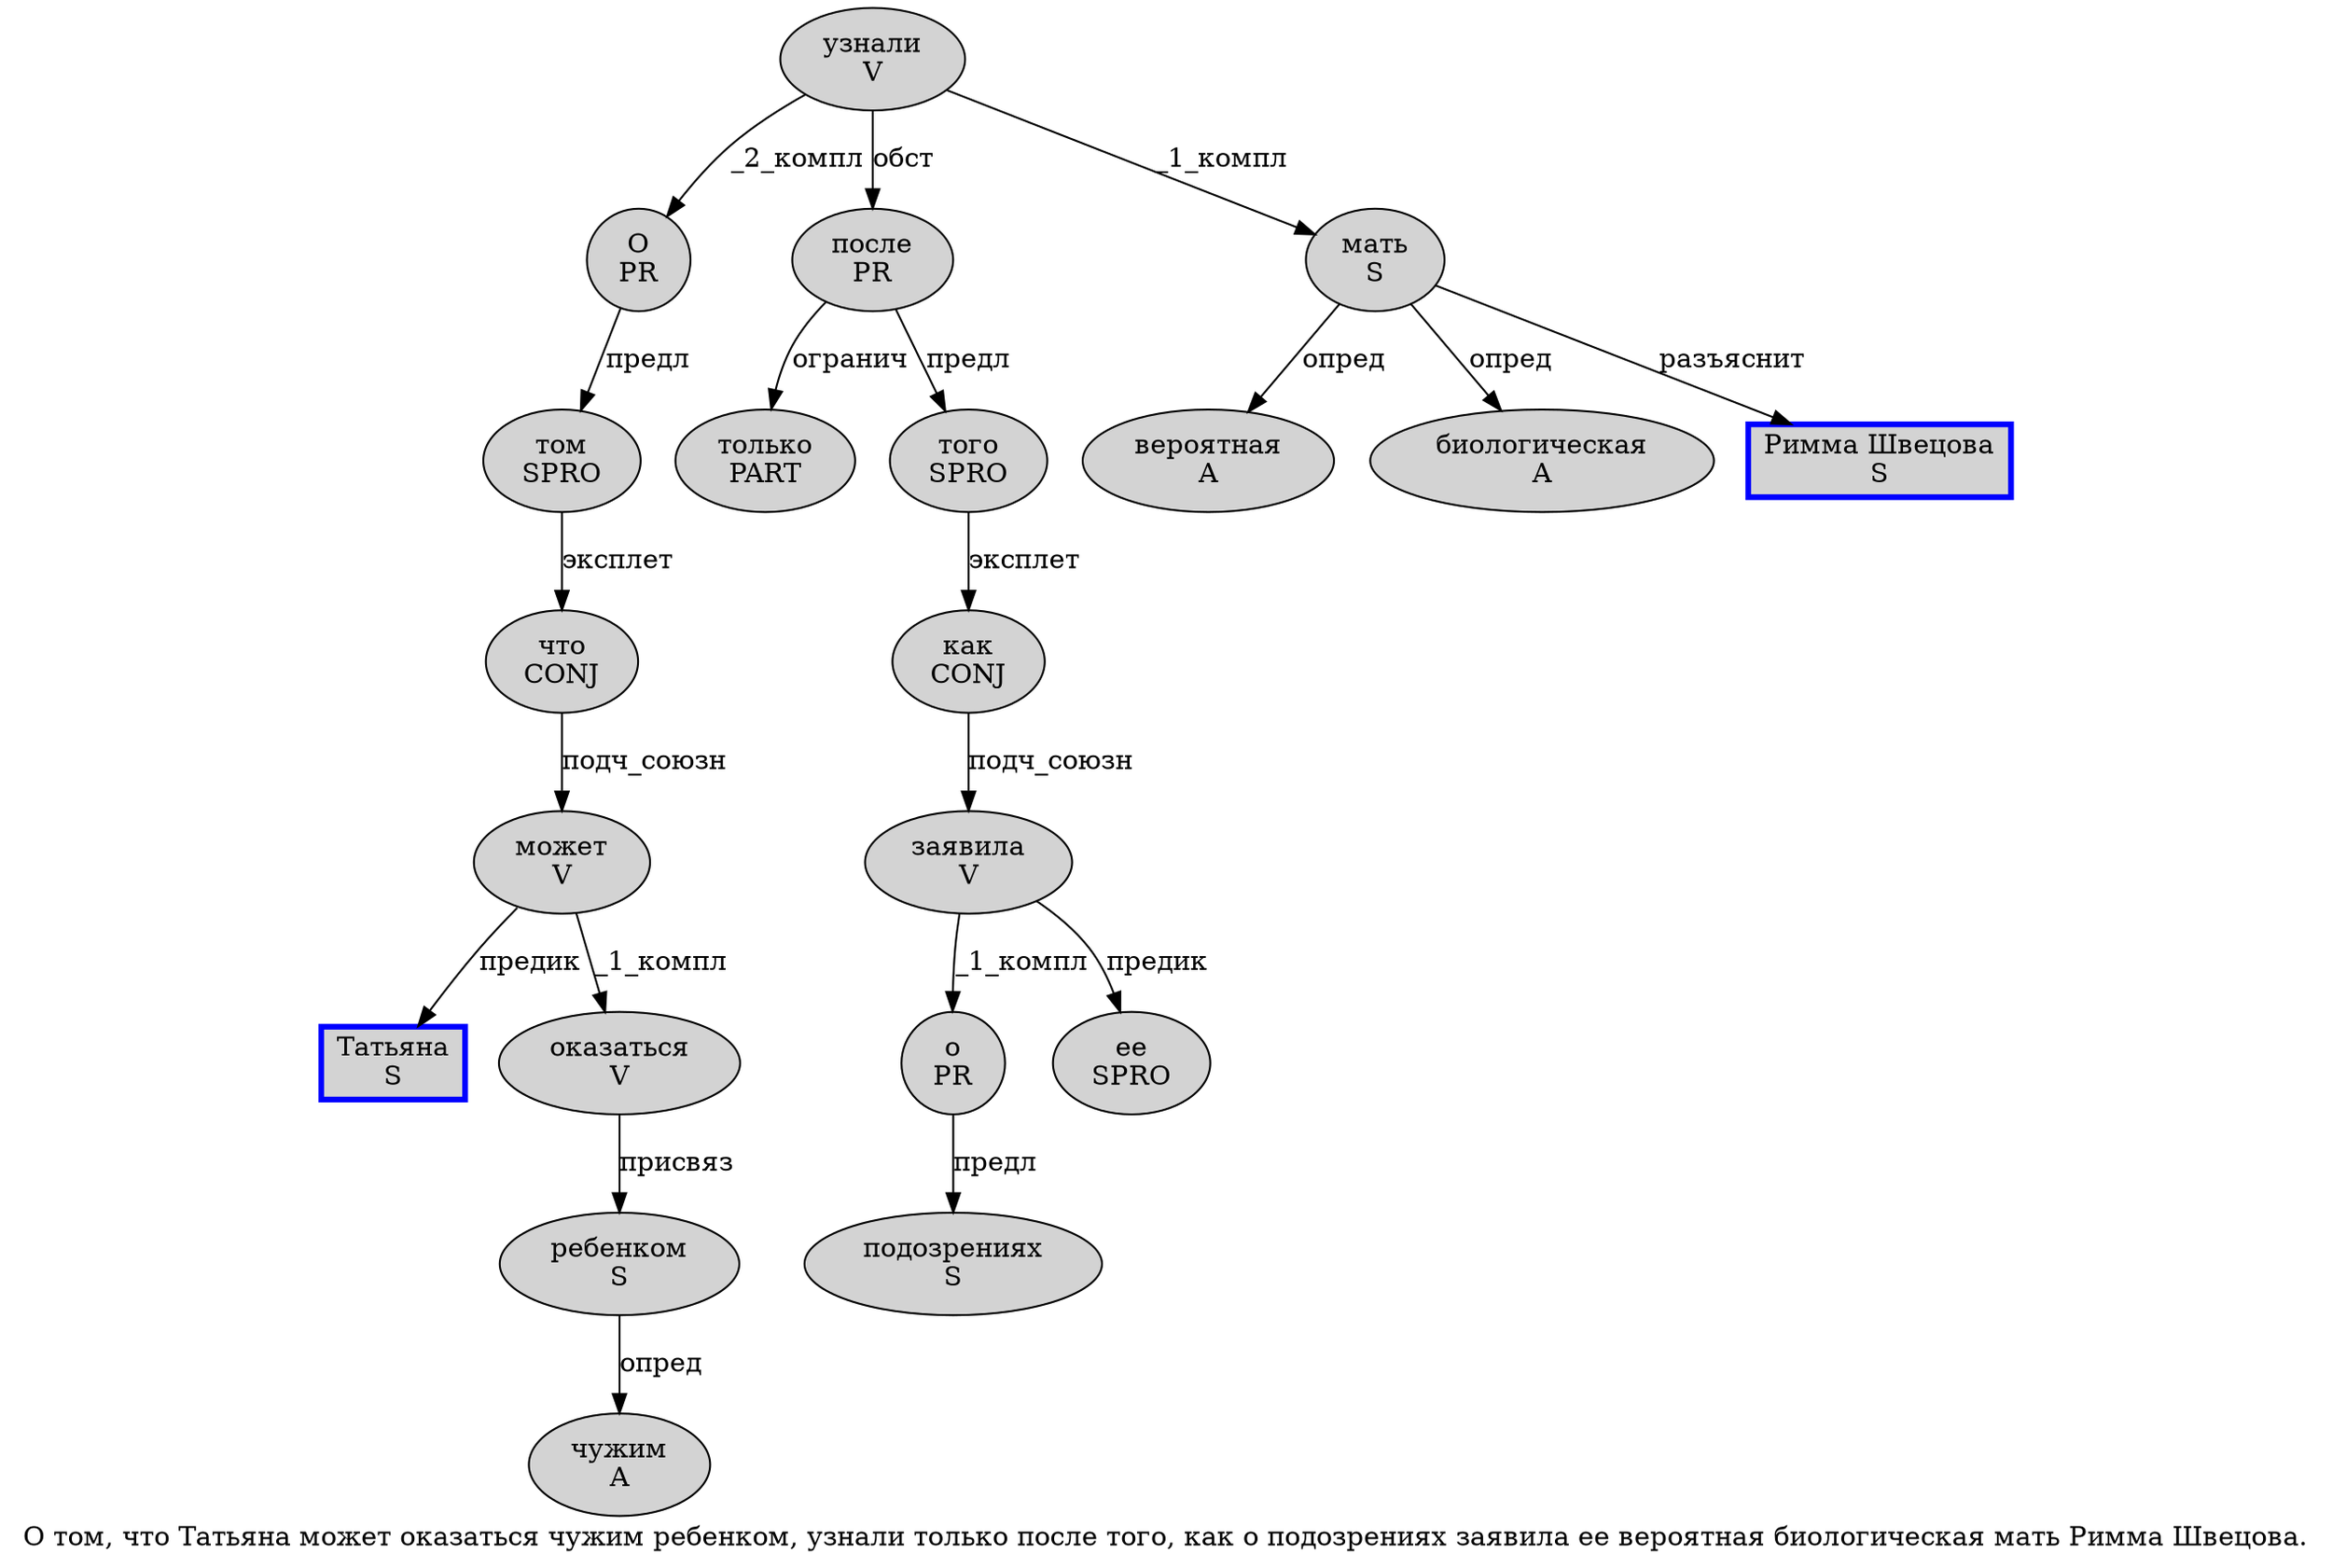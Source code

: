 digraph SENTENCE_615 {
	graph [label="О том, что Татьяна может оказаться чужим ребенком, узнали только после того, как о подозрениях заявила ее вероятная биологическая мать Римма Швецова."]
	node [style=filled]
		0 [label="О
PR" color="" fillcolor=lightgray penwidth=1 shape=ellipse]
		1 [label="том
SPRO" color="" fillcolor=lightgray penwidth=1 shape=ellipse]
		3 [label="что
CONJ" color="" fillcolor=lightgray penwidth=1 shape=ellipse]
		4 [label="Татьяна
S" color=blue fillcolor=lightgray penwidth=3 shape=box]
		5 [label="может
V" color="" fillcolor=lightgray penwidth=1 shape=ellipse]
		6 [label="оказаться
V" color="" fillcolor=lightgray penwidth=1 shape=ellipse]
		7 [label="чужим
A" color="" fillcolor=lightgray penwidth=1 shape=ellipse]
		8 [label="ребенком
S" color="" fillcolor=lightgray penwidth=1 shape=ellipse]
		10 [label="узнали
V" color="" fillcolor=lightgray penwidth=1 shape=ellipse]
		11 [label="только
PART" color="" fillcolor=lightgray penwidth=1 shape=ellipse]
		12 [label="после
PR" color="" fillcolor=lightgray penwidth=1 shape=ellipse]
		13 [label="того
SPRO" color="" fillcolor=lightgray penwidth=1 shape=ellipse]
		15 [label="как
CONJ" color="" fillcolor=lightgray penwidth=1 shape=ellipse]
		16 [label="о
PR" color="" fillcolor=lightgray penwidth=1 shape=ellipse]
		17 [label="подозрениях
S" color="" fillcolor=lightgray penwidth=1 shape=ellipse]
		18 [label="заявила
V" color="" fillcolor=lightgray penwidth=1 shape=ellipse]
		19 [label="ее
SPRO" color="" fillcolor=lightgray penwidth=1 shape=ellipse]
		20 [label="вероятная
A" color="" fillcolor=lightgray penwidth=1 shape=ellipse]
		21 [label="биологическая
A" color="" fillcolor=lightgray penwidth=1 shape=ellipse]
		22 [label="мать
S" color="" fillcolor=lightgray penwidth=1 shape=ellipse]
		23 [label="Римма Швецова
S" color=blue fillcolor=lightgray penwidth=3 shape=box]
			13 -> 15 [label="эксплет"]
			22 -> 20 [label="опред"]
			22 -> 21 [label="опред"]
			22 -> 23 [label="разъяснит"]
			6 -> 8 [label="присвяз"]
			5 -> 4 [label="предик"]
			5 -> 6 [label="_1_компл"]
			12 -> 11 [label="огранич"]
			12 -> 13 [label="предл"]
			1 -> 3 [label="эксплет"]
			3 -> 5 [label="подч_союзн"]
			15 -> 18 [label="подч_союзн"]
			0 -> 1 [label="предл"]
			8 -> 7 [label="опред"]
			10 -> 0 [label="_2_компл"]
			10 -> 12 [label="обст"]
			10 -> 22 [label="_1_компл"]
			18 -> 16 [label="_1_компл"]
			18 -> 19 [label="предик"]
			16 -> 17 [label="предл"]
}